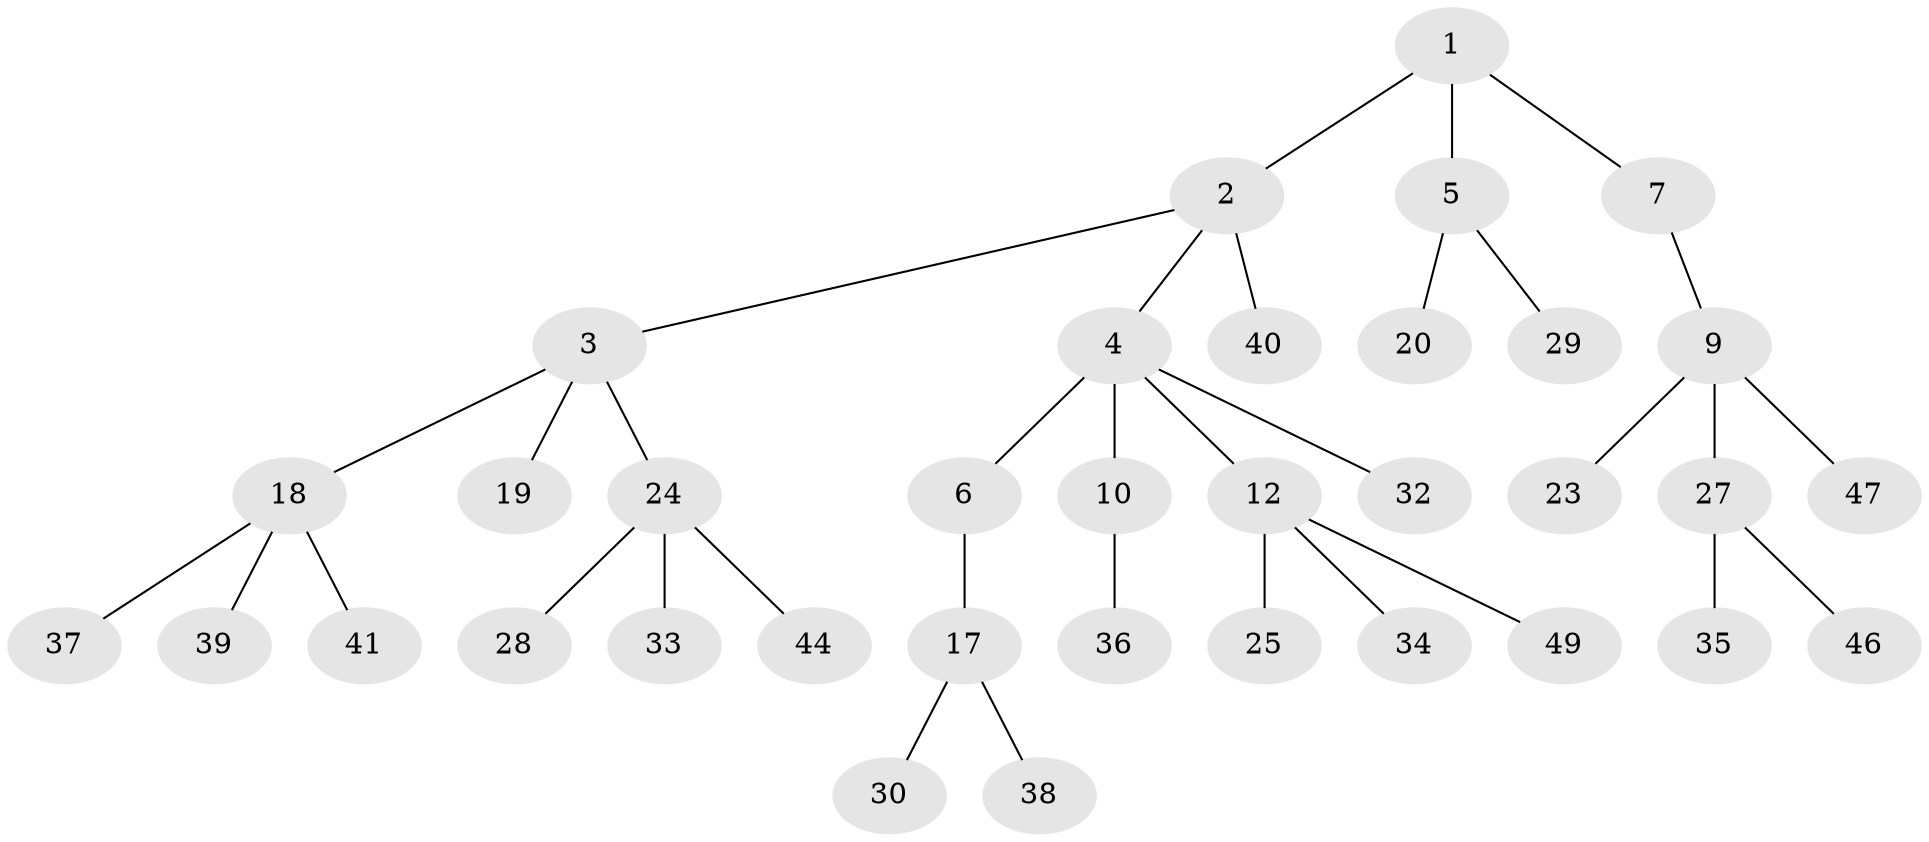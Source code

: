 // Generated by graph-tools (version 1.1) at 2025/24/03/03/25 07:24:07]
// undirected, 35 vertices, 34 edges
graph export_dot {
graph [start="1"]
  node [color=gray90,style=filled];
  1;
  2;
  3 [super="+14"];
  4 [super="+16"];
  5 [super="+42"];
  6 [super="+11"];
  7 [super="+8"];
  9 [super="+15"];
  10 [super="+26"];
  12 [super="+13"];
  17 [super="+21"];
  18 [super="+22"];
  19 [super="+45"];
  20 [super="+48"];
  23 [super="+43"];
  24 [super="+50"];
  25;
  27 [super="+31"];
  28 [super="+51"];
  29;
  30;
  32;
  33;
  34;
  35;
  36;
  37;
  38;
  39;
  40;
  41;
  44;
  46;
  47;
  49;
  1 -- 2;
  1 -- 5;
  1 -- 7;
  2 -- 3;
  2 -- 4;
  2 -- 40;
  3 -- 24;
  3 -- 19;
  3 -- 18;
  4 -- 6;
  4 -- 10;
  4 -- 12;
  4 -- 32;
  5 -- 20;
  5 -- 29;
  6 -- 17;
  7 -- 9;
  9 -- 27;
  9 -- 47;
  9 -- 23;
  10 -- 36;
  12 -- 25;
  12 -- 34;
  12 -- 49;
  17 -- 38;
  17 -- 30;
  18 -- 37;
  18 -- 41;
  18 -- 39;
  24 -- 28;
  24 -- 33;
  24 -- 44;
  27 -- 46;
  27 -- 35;
}
